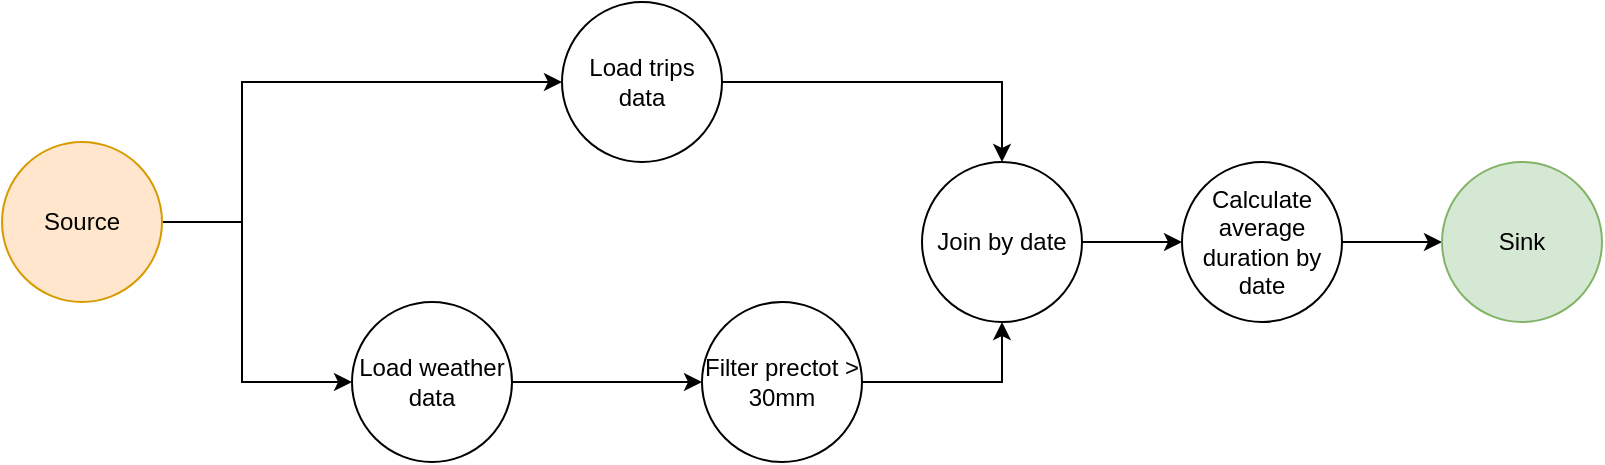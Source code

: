 <mxfile version="21.2.4" type="device">
  <diagram name="Page-1" id="bOenJ81ksPwIGexcrGSW">
    <mxGraphModel dx="954" dy="578" grid="1" gridSize="10" guides="1" tooltips="1" connect="1" arrows="1" fold="1" page="1" pageScale="1" pageWidth="850" pageHeight="1100" math="0" shadow="0">
      <root>
        <mxCell id="0" />
        <mxCell id="1" parent="0" />
        <mxCell id="EQIUyiITyCSGiHwWkNuB-5" style="edgeStyle=orthogonalEdgeStyle;rounded=0;orthogonalLoop=1;jettySize=auto;html=1;entryX=0;entryY=0.5;entryDx=0;entryDy=0;" parent="1" source="EQIUyiITyCSGiHwWkNuB-1" target="EQIUyiITyCSGiHwWkNuB-3" edge="1">
          <mxGeometry relative="1" as="geometry">
            <Array as="points">
              <mxPoint x="290" y="250" />
              <mxPoint x="290" y="330" />
            </Array>
          </mxGeometry>
        </mxCell>
        <mxCell id="EQIUyiITyCSGiHwWkNuB-16" style="edgeStyle=orthogonalEdgeStyle;rounded=0;orthogonalLoop=1;jettySize=auto;html=1;entryX=0;entryY=0.5;entryDx=0;entryDy=0;" parent="1" source="EQIUyiITyCSGiHwWkNuB-1" target="EQIUyiITyCSGiHwWkNuB-2" edge="1">
          <mxGeometry relative="1" as="geometry">
            <Array as="points">
              <mxPoint x="290" y="250" />
              <mxPoint x="290" y="180" />
            </Array>
          </mxGeometry>
        </mxCell>
        <mxCell id="EQIUyiITyCSGiHwWkNuB-1" value="Source" style="ellipse;whiteSpace=wrap;html=1;aspect=fixed;fillColor=#ffe6cc;strokeColor=#d79b00;" parent="1" vertex="1">
          <mxGeometry x="170" y="210" width="80" height="80" as="geometry" />
        </mxCell>
        <mxCell id="EQIUyiITyCSGiHwWkNuB-10" style="edgeStyle=orthogonalEdgeStyle;rounded=0;orthogonalLoop=1;jettySize=auto;html=1;entryX=0.5;entryY=0;entryDx=0;entryDy=0;" parent="1" source="EQIUyiITyCSGiHwWkNuB-2" target="EQIUyiITyCSGiHwWkNuB-9" edge="1">
          <mxGeometry relative="1" as="geometry" />
        </mxCell>
        <mxCell id="EQIUyiITyCSGiHwWkNuB-2" value="Load trips data" style="ellipse;whiteSpace=wrap;html=1;aspect=fixed;" parent="1" vertex="1">
          <mxGeometry x="450" y="140" width="80" height="80" as="geometry" />
        </mxCell>
        <mxCell id="EQIUyiITyCSGiHwWkNuB-8" value="" style="edgeStyle=orthogonalEdgeStyle;rounded=0;orthogonalLoop=1;jettySize=auto;html=1;" parent="1" source="EQIUyiITyCSGiHwWkNuB-3" target="EQIUyiITyCSGiHwWkNuB-7" edge="1">
          <mxGeometry relative="1" as="geometry" />
        </mxCell>
        <mxCell id="EQIUyiITyCSGiHwWkNuB-3" value="Load weather data" style="ellipse;whiteSpace=wrap;html=1;aspect=fixed;" parent="1" vertex="1">
          <mxGeometry x="345" y="290" width="80" height="80" as="geometry" />
        </mxCell>
        <mxCell id="EQIUyiITyCSGiHwWkNuB-11" style="edgeStyle=orthogonalEdgeStyle;rounded=0;orthogonalLoop=1;jettySize=auto;html=1;entryX=0.5;entryY=1;entryDx=0;entryDy=0;" parent="1" source="EQIUyiITyCSGiHwWkNuB-7" target="EQIUyiITyCSGiHwWkNuB-9" edge="1">
          <mxGeometry relative="1" as="geometry" />
        </mxCell>
        <mxCell id="EQIUyiITyCSGiHwWkNuB-7" value="Filter prectot &amp;gt; 30mm" style="ellipse;whiteSpace=wrap;html=1;aspect=fixed;" parent="1" vertex="1">
          <mxGeometry x="520" y="290" width="80" height="80" as="geometry" />
        </mxCell>
        <mxCell id="EQIUyiITyCSGiHwWkNuB-13" value="" style="edgeStyle=orthogonalEdgeStyle;rounded=0;orthogonalLoop=1;jettySize=auto;html=1;" parent="1" source="EQIUyiITyCSGiHwWkNuB-9" target="EQIUyiITyCSGiHwWkNuB-12" edge="1">
          <mxGeometry relative="1" as="geometry" />
        </mxCell>
        <mxCell id="EQIUyiITyCSGiHwWkNuB-9" value="Join by date" style="ellipse;whiteSpace=wrap;html=1;aspect=fixed;" parent="1" vertex="1">
          <mxGeometry x="630" y="220" width="80" height="80" as="geometry" />
        </mxCell>
        <mxCell id="EQIUyiITyCSGiHwWkNuB-15" value="" style="edgeStyle=orthogonalEdgeStyle;rounded=0;orthogonalLoop=1;jettySize=auto;html=1;" parent="1" source="EQIUyiITyCSGiHwWkNuB-12" target="EQIUyiITyCSGiHwWkNuB-14" edge="1">
          <mxGeometry relative="1" as="geometry" />
        </mxCell>
        <mxCell id="EQIUyiITyCSGiHwWkNuB-12" value="Calculate average duration by date" style="ellipse;whiteSpace=wrap;html=1;aspect=fixed;" parent="1" vertex="1">
          <mxGeometry x="760" y="220" width="80" height="80" as="geometry" />
        </mxCell>
        <mxCell id="EQIUyiITyCSGiHwWkNuB-14" value="Sink" style="ellipse;whiteSpace=wrap;html=1;aspect=fixed;fillColor=#d5e8d4;strokeColor=#82b366;" parent="1" vertex="1">
          <mxGeometry x="890" y="220" width="80" height="80" as="geometry" />
        </mxCell>
      </root>
    </mxGraphModel>
  </diagram>
</mxfile>
